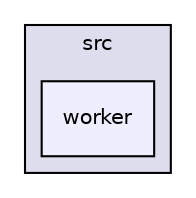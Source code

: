 digraph "worker" {
  compound=true
  node [ fontsize="10", fontname="Helvetica"];
  edge [ labelfontsize="10", labelfontname="Helvetica"];
  subgraph clusterdir_68267d1309a1af8e8297ef4c3efbcdba {
    graph [ bgcolor="#ddddee", pencolor="black", label="src" fontname="Helvetica", fontsize="10", URL="dir_68267d1309a1af8e8297ef4c3efbcdba.html"]
  dir_f057a8de17d77f4259700ee4ffb2db6d [shape=box, label="worker", style="filled", fillcolor="#eeeeff", pencolor="black", URL="dir_f057a8de17d77f4259700ee4ffb2db6d.html"];
  }
}
